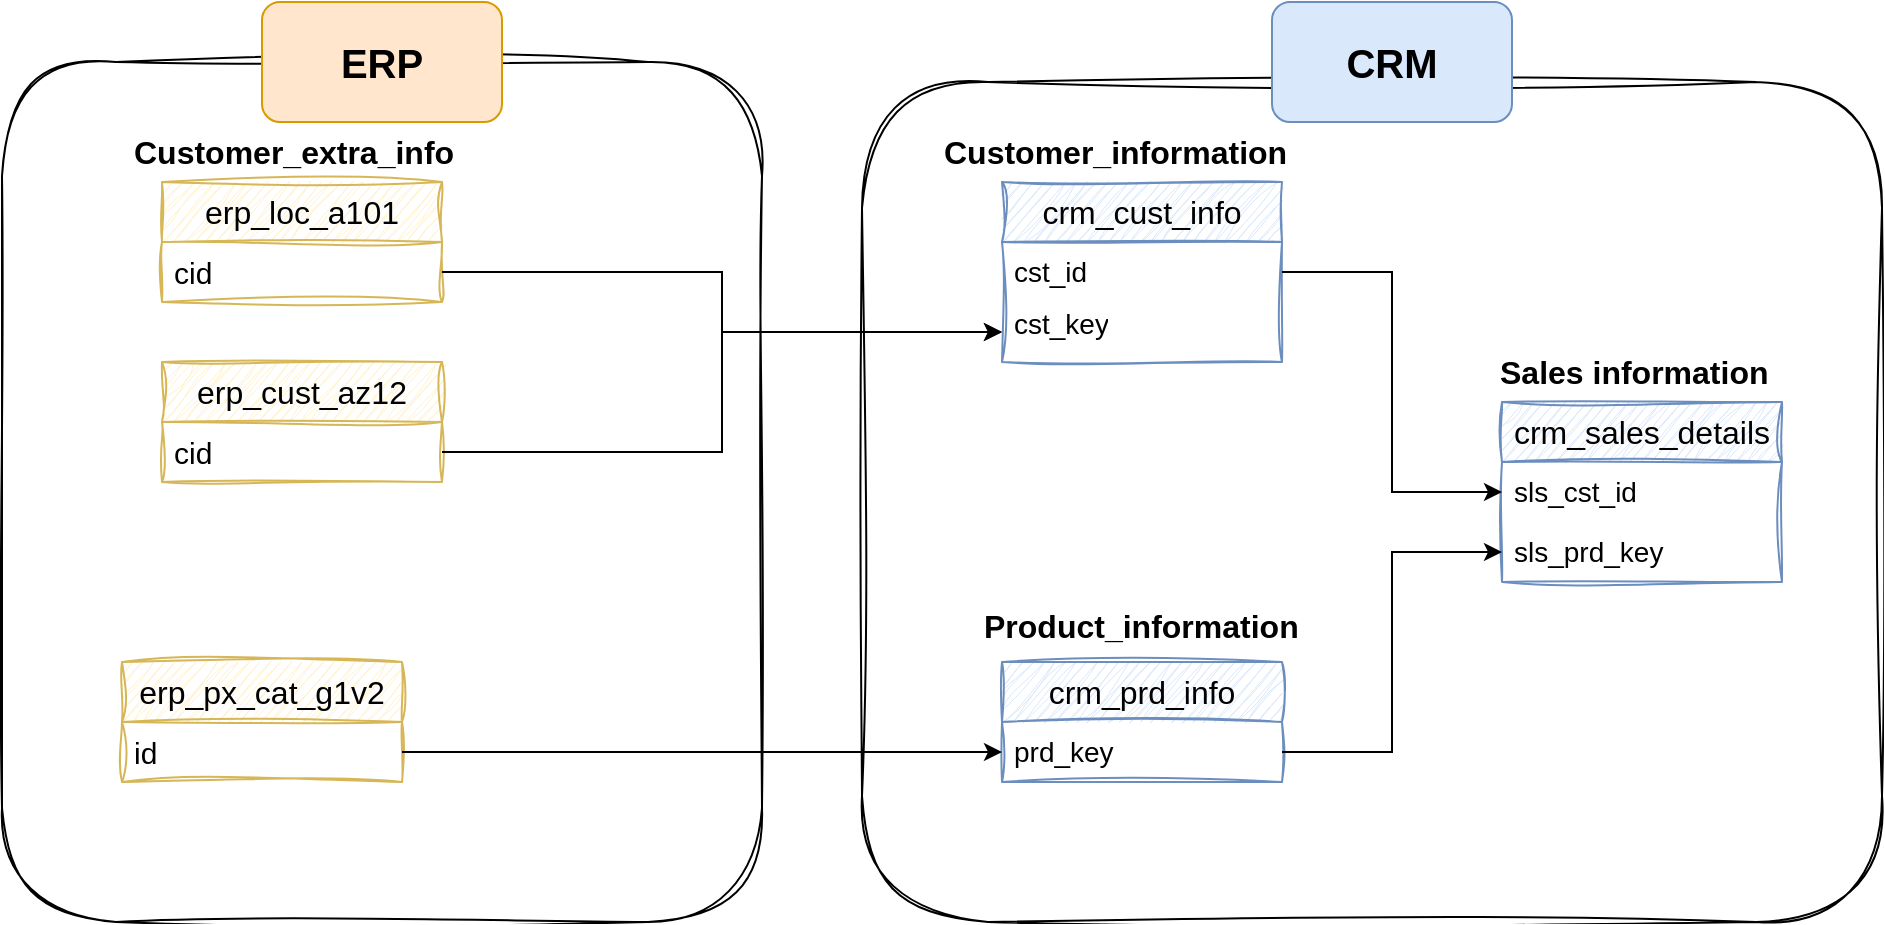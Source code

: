 <mxfile version="27.0.9">
  <diagram name="Page-1" id="jQ0FO49RdaF8YmacyoUO">
    <mxGraphModel dx="1797" dy="569" grid="1" gridSize="10" guides="1" tooltips="1" connect="1" arrows="1" fold="1" page="1" pageScale="1" pageWidth="850" pageHeight="1100" math="0" shadow="0">
      <root>
        <mxCell id="0" />
        <mxCell id="1" parent="0" />
        <mxCell id="SEWe2qgbWviaUIZ17Jqm-1" value="&lt;font style=&quot;font-size: 16px;&quot;&gt;crm_cust_info&lt;/font&gt;" style="swimlane;fontStyle=0;childLayout=stackLayout;horizontal=1;startSize=30;horizontalStack=0;resizeParent=1;resizeParentMax=0;resizeLast=0;collapsible=1;marginBottom=0;whiteSpace=wrap;html=1;sketch=1;curveFitting=1;jiggle=2;fillColor=#dae8fc;strokeColor=#6c8ebf;" vertex="1" parent="1">
          <mxGeometry x="230" y="100" width="140" height="90" as="geometry">
            <mxRectangle x="190" y="110" width="140" height="30" as="alternateBounds" />
          </mxGeometry>
        </mxCell>
        <mxCell id="SEWe2qgbWviaUIZ17Jqm-2" value="&lt;font style=&quot;font-size: 14px;&quot;&gt;cst_id&lt;/font&gt;" style="text;strokeColor=none;fillColor=none;align=left;verticalAlign=middle;spacingLeft=4;spacingRight=4;overflow=hidden;points=[[0,0.5],[1,0.5]];portConstraint=eastwest;rotatable=0;whiteSpace=wrap;html=1;" vertex="1" parent="SEWe2qgbWviaUIZ17Jqm-1">
          <mxGeometry y="30" width="140" height="30" as="geometry" />
        </mxCell>
        <mxCell id="SEWe2qgbWviaUIZ17Jqm-22" value="&lt;font style=&quot;font-size: 14px;&quot;&gt;cst_key&lt;/font&gt;&lt;div&gt;&lt;font style=&quot;font-size: 14px;&quot;&gt;&lt;br&gt;&lt;/font&gt;&lt;/div&gt;" style="text;strokeColor=none;fillColor=none;align=left;verticalAlign=middle;spacingLeft=4;spacingRight=4;overflow=hidden;points=[[0,0.5],[1,0.5]];portConstraint=eastwest;rotatable=0;whiteSpace=wrap;html=1;" vertex="1" parent="SEWe2qgbWviaUIZ17Jqm-1">
          <mxGeometry y="60" width="140" height="30" as="geometry" />
        </mxCell>
        <mxCell id="SEWe2qgbWviaUIZ17Jqm-5" value="&lt;span style=&quot;font-size: 16px;&quot;&gt;crm_prd_info&lt;/span&gt;" style="swimlane;fontStyle=0;childLayout=stackLayout;horizontal=1;startSize=30;horizontalStack=0;resizeParent=1;resizeParentMax=0;resizeLast=0;collapsible=1;marginBottom=0;whiteSpace=wrap;html=1;sketch=1;curveFitting=1;jiggle=2;fillColor=#dae8fc;strokeColor=#6c8ebf;" vertex="1" parent="1">
          <mxGeometry x="230" y="340" width="140" height="60" as="geometry">
            <mxRectangle x="190" y="110" width="140" height="30" as="alternateBounds" />
          </mxGeometry>
        </mxCell>
        <mxCell id="SEWe2qgbWviaUIZ17Jqm-6" value="&lt;span style=&quot;font-size: 14px;&quot;&gt;prd_key&lt;/span&gt;" style="text;strokeColor=none;fillColor=none;align=left;verticalAlign=middle;spacingLeft=4;spacingRight=4;overflow=hidden;points=[[0,0.5],[1,0.5]];portConstraint=eastwest;rotatable=0;whiteSpace=wrap;html=1;" vertex="1" parent="SEWe2qgbWviaUIZ17Jqm-5">
          <mxGeometry y="30" width="140" height="30" as="geometry" />
        </mxCell>
        <mxCell id="SEWe2qgbWviaUIZ17Jqm-7" value="&lt;font style=&quot;font-size: 16px;&quot;&gt;&lt;b&gt;Customer_information&lt;/b&gt;&lt;/font&gt;" style="text;strokeColor=none;fillColor=none;align=left;verticalAlign=middle;spacingLeft=4;spacingRight=4;overflow=hidden;points=[[0,0.5],[1,0.5]];portConstraint=eastwest;rotatable=0;whiteSpace=wrap;html=1;glass=0;shadow=1;" vertex="1" parent="1">
          <mxGeometry x="195" y="70" width="190" height="30" as="geometry" />
        </mxCell>
        <mxCell id="SEWe2qgbWviaUIZ17Jqm-8" value="&lt;font style=&quot;font-size: 16px;&quot;&gt;&lt;b&gt;Product_information&lt;/b&gt;&lt;/font&gt;&lt;div&gt;&lt;br&gt;&lt;/div&gt;" style="text;strokeColor=none;fillColor=none;align=left;verticalAlign=middle;spacingLeft=4;spacingRight=4;overflow=hidden;points=[[0,0.5],[1,0.5]];portConstraint=eastwest;rotatable=0;whiteSpace=wrap;html=1;" vertex="1" parent="1">
          <mxGeometry x="215" y="310" width="170" height="30" as="geometry" />
        </mxCell>
        <mxCell id="SEWe2qgbWviaUIZ17Jqm-11" value="&lt;span style=&quot;font-size: 16px;&quot;&gt;crm_sales_details&lt;/span&gt;" style="swimlane;fontStyle=0;childLayout=stackLayout;horizontal=1;startSize=30;horizontalStack=0;resizeParent=1;resizeParentMax=0;resizeLast=0;collapsible=1;marginBottom=0;whiteSpace=wrap;html=1;sketch=1;curveFitting=1;jiggle=2;fillColor=#dae8fc;strokeColor=#6c8ebf;" vertex="1" parent="1">
          <mxGeometry x="480" y="210" width="140" height="90" as="geometry">
            <mxRectangle x="190" y="110" width="140" height="30" as="alternateBounds" />
          </mxGeometry>
        </mxCell>
        <mxCell id="SEWe2qgbWviaUIZ17Jqm-12" value="&lt;span style=&quot;font-size: 14px;&quot;&gt;sls_cst_id&lt;/span&gt;" style="text;strokeColor=none;fillColor=none;align=left;verticalAlign=middle;spacingLeft=4;spacingRight=4;overflow=hidden;points=[[0,0.5],[1,0.5]];portConstraint=eastwest;rotatable=0;whiteSpace=wrap;html=1;" vertex="1" parent="SEWe2qgbWviaUIZ17Jqm-11">
          <mxGeometry y="30" width="140" height="30" as="geometry" />
        </mxCell>
        <mxCell id="SEWe2qgbWviaUIZ17Jqm-13" value="&lt;span style=&quot;font-size: 14px;&quot;&gt;sls_prd_key&lt;/span&gt;" style="text;strokeColor=none;fillColor=none;align=left;verticalAlign=middle;spacingLeft=4;spacingRight=4;overflow=hidden;points=[[0,0.5],[1,0.5]];portConstraint=eastwest;rotatable=0;whiteSpace=wrap;html=1;" vertex="1" parent="SEWe2qgbWviaUIZ17Jqm-11">
          <mxGeometry y="60" width="140" height="30" as="geometry" />
        </mxCell>
        <mxCell id="SEWe2qgbWviaUIZ17Jqm-14" style="edgeStyle=orthogonalEdgeStyle;rounded=0;orthogonalLoop=1;jettySize=auto;html=1;exitX=1;exitY=0.5;exitDx=0;exitDy=0;entryX=0;entryY=0.5;entryDx=0;entryDy=0;" edge="1" parent="1" source="SEWe2qgbWviaUIZ17Jqm-2" target="SEWe2qgbWviaUIZ17Jqm-12">
          <mxGeometry relative="1" as="geometry" />
        </mxCell>
        <mxCell id="SEWe2qgbWviaUIZ17Jqm-15" style="edgeStyle=orthogonalEdgeStyle;rounded=0;orthogonalLoop=1;jettySize=auto;html=1;entryX=0;entryY=0.5;entryDx=0;entryDy=0;" edge="1" parent="1" source="SEWe2qgbWviaUIZ17Jqm-6" target="SEWe2qgbWviaUIZ17Jqm-13">
          <mxGeometry relative="1" as="geometry" />
        </mxCell>
        <mxCell id="SEWe2qgbWviaUIZ17Jqm-17" value="&lt;span style=&quot;font-size: 16px;&quot;&gt;&lt;b&gt;Sales information&lt;/b&gt;&lt;/span&gt;" style="text;strokeColor=none;fillColor=none;align=left;verticalAlign=middle;spacingLeft=4;spacingRight=4;overflow=hidden;points=[[0,0.5],[1,0.5]];portConstraint=eastwest;rotatable=0;whiteSpace=wrap;html=1;glass=0;shadow=1;" vertex="1" parent="1">
          <mxGeometry x="472.5" y="180" width="155" height="30" as="geometry" />
        </mxCell>
        <mxCell id="SEWe2qgbWviaUIZ17Jqm-18" value="&lt;font style=&quot;font-size: 16px;&quot;&gt;erp_loc_a101&lt;/font&gt;" style="swimlane;fontStyle=0;childLayout=stackLayout;horizontal=1;startSize=30;horizontalStack=0;resizeParent=1;resizeParentMax=0;resizeLast=0;collapsible=1;marginBottom=0;whiteSpace=wrap;html=1;sketch=1;curveFitting=1;jiggle=2;fillColor=#fff2cc;strokeColor=#d6b656;" vertex="1" parent="1">
          <mxGeometry x="-190" y="100" width="140" height="60" as="geometry" />
        </mxCell>
        <mxCell id="SEWe2qgbWviaUIZ17Jqm-20" value="&lt;font style=&quot;font-size: 15px;&quot;&gt;cid&lt;/font&gt;" style="text;strokeColor=none;fillColor=none;align=left;verticalAlign=middle;spacingLeft=4;spacingRight=4;overflow=hidden;points=[[0,0.5],[1,0.5]];portConstraint=eastwest;rotatable=0;whiteSpace=wrap;html=1;" vertex="1" parent="SEWe2qgbWviaUIZ17Jqm-18">
          <mxGeometry y="30" width="140" height="30" as="geometry" />
        </mxCell>
        <mxCell id="SEWe2qgbWviaUIZ17Jqm-24" value="&lt;font style=&quot;font-size: 16px;&quot;&gt;&lt;b style=&quot;&quot;&gt;Customer_extra_info&lt;/b&gt;&lt;/font&gt;" style="text;strokeColor=none;fillColor=none;align=left;verticalAlign=middle;spacingLeft=4;spacingRight=4;overflow=hidden;points=[[0,0.5],[1,0.5]];portConstraint=eastwest;rotatable=0;whiteSpace=wrap;html=1;" vertex="1" parent="1">
          <mxGeometry x="-210" y="70" width="180" height="30" as="geometry" />
        </mxCell>
        <mxCell id="SEWe2qgbWviaUIZ17Jqm-25" style="edgeStyle=orthogonalEdgeStyle;rounded=0;orthogonalLoop=1;jettySize=auto;html=1;exitX=1;exitY=0.5;exitDx=0;exitDy=0;entryX=0;entryY=0.5;entryDx=0;entryDy=0;" edge="1" parent="1" source="SEWe2qgbWviaUIZ17Jqm-20" target="SEWe2qgbWviaUIZ17Jqm-22">
          <mxGeometry relative="1" as="geometry" />
        </mxCell>
        <mxCell id="SEWe2qgbWviaUIZ17Jqm-26" value="&lt;span style=&quot;font-size: 16px;&quot;&gt;erp_px_cat_g1v2&lt;/span&gt;" style="swimlane;fontStyle=0;childLayout=stackLayout;horizontal=1;startSize=30;horizontalStack=0;resizeParent=1;resizeParentMax=0;resizeLast=0;collapsible=1;marginBottom=0;whiteSpace=wrap;html=1;sketch=1;curveFitting=1;jiggle=2;fillColor=#fff2cc;strokeColor=#d6b656;" vertex="1" parent="1">
          <mxGeometry x="-210" y="340" width="140" height="60" as="geometry" />
        </mxCell>
        <mxCell id="SEWe2qgbWviaUIZ17Jqm-27" value="&lt;span style=&quot;font-size: 15px;&quot;&gt;id&lt;/span&gt;" style="text;strokeColor=none;fillColor=none;align=left;verticalAlign=middle;spacingLeft=4;spacingRight=4;overflow=hidden;points=[[0,0.5],[1,0.5]];portConstraint=eastwest;rotatable=0;whiteSpace=wrap;html=1;" vertex="1" parent="SEWe2qgbWviaUIZ17Jqm-26">
          <mxGeometry y="30" width="140" height="30" as="geometry" />
        </mxCell>
        <mxCell id="SEWe2qgbWviaUIZ17Jqm-29" style="edgeStyle=orthogonalEdgeStyle;rounded=0;orthogonalLoop=1;jettySize=auto;html=1;entryX=0;entryY=0.5;entryDx=0;entryDy=0;" edge="1" parent="1" source="SEWe2qgbWviaUIZ17Jqm-27" target="SEWe2qgbWviaUIZ17Jqm-6">
          <mxGeometry relative="1" as="geometry" />
        </mxCell>
        <mxCell id="SEWe2qgbWviaUIZ17Jqm-34" value="&lt;span style=&quot;font-size: 16px;&quot;&gt;erp_cust_az12&lt;/span&gt;" style="swimlane;fontStyle=0;childLayout=stackLayout;horizontal=1;startSize=30;horizontalStack=0;resizeParent=1;resizeParentMax=0;resizeLast=0;collapsible=1;marginBottom=0;whiteSpace=wrap;html=1;sketch=1;curveFitting=1;jiggle=2;fillColor=#fff2cc;strokeColor=#d6b656;" vertex="1" parent="1">
          <mxGeometry x="-190" y="190" width="140" height="60" as="geometry" />
        </mxCell>
        <mxCell id="SEWe2qgbWviaUIZ17Jqm-35" value="&lt;span style=&quot;font-size: 15px;&quot;&gt;cid&lt;/span&gt;" style="text;strokeColor=none;fillColor=none;align=left;verticalAlign=middle;spacingLeft=4;spacingRight=4;overflow=hidden;points=[[0,0.5],[1,0.5]];portConstraint=eastwest;rotatable=0;whiteSpace=wrap;html=1;" vertex="1" parent="SEWe2qgbWviaUIZ17Jqm-34">
          <mxGeometry y="30" width="140" height="30" as="geometry" />
        </mxCell>
        <mxCell id="SEWe2qgbWviaUIZ17Jqm-36" style="edgeStyle=orthogonalEdgeStyle;rounded=0;orthogonalLoop=1;jettySize=auto;html=1;entryX=0;entryY=0.5;entryDx=0;entryDy=0;" edge="1" parent="1" source="SEWe2qgbWviaUIZ17Jqm-35" target="SEWe2qgbWviaUIZ17Jqm-22">
          <mxGeometry relative="1" as="geometry" />
        </mxCell>
        <mxCell id="SEWe2qgbWviaUIZ17Jqm-37" value="" style="rounded=1;whiteSpace=wrap;html=1;fillColor=none;sketch=1;curveFitting=1;jiggle=2;" vertex="1" parent="1">
          <mxGeometry x="-270" y="40" width="380" height="430" as="geometry" />
        </mxCell>
        <mxCell id="SEWe2qgbWviaUIZ17Jqm-38" value="&lt;span style=&quot;font-size: 20px;&quot;&gt;&lt;b&gt;ERP&lt;/b&gt;&lt;/span&gt;" style="rounded=1;whiteSpace=wrap;html=1;fillColor=#ffe6cc;strokeColor=#d79b00;" vertex="1" parent="1">
          <mxGeometry x="-140" y="10" width="120" height="60" as="geometry" />
        </mxCell>
        <mxCell id="SEWe2qgbWviaUIZ17Jqm-39" value="" style="rounded=1;whiteSpace=wrap;html=1;fillColor=none;sketch=1;curveFitting=1;jiggle=2;" vertex="1" parent="1">
          <mxGeometry x="160" y="50" width="510" height="420" as="geometry" />
        </mxCell>
        <mxCell id="SEWe2qgbWviaUIZ17Jqm-40" value="&lt;span style=&quot;font-size: 20px;&quot;&gt;&lt;b&gt;CRM&lt;/b&gt;&lt;/span&gt;" style="rounded=1;whiteSpace=wrap;html=1;fillColor=#dae8fc;strokeColor=#6c8ebf;" vertex="1" parent="1">
          <mxGeometry x="365" y="10" width="120" height="60" as="geometry" />
        </mxCell>
      </root>
    </mxGraphModel>
  </diagram>
</mxfile>
